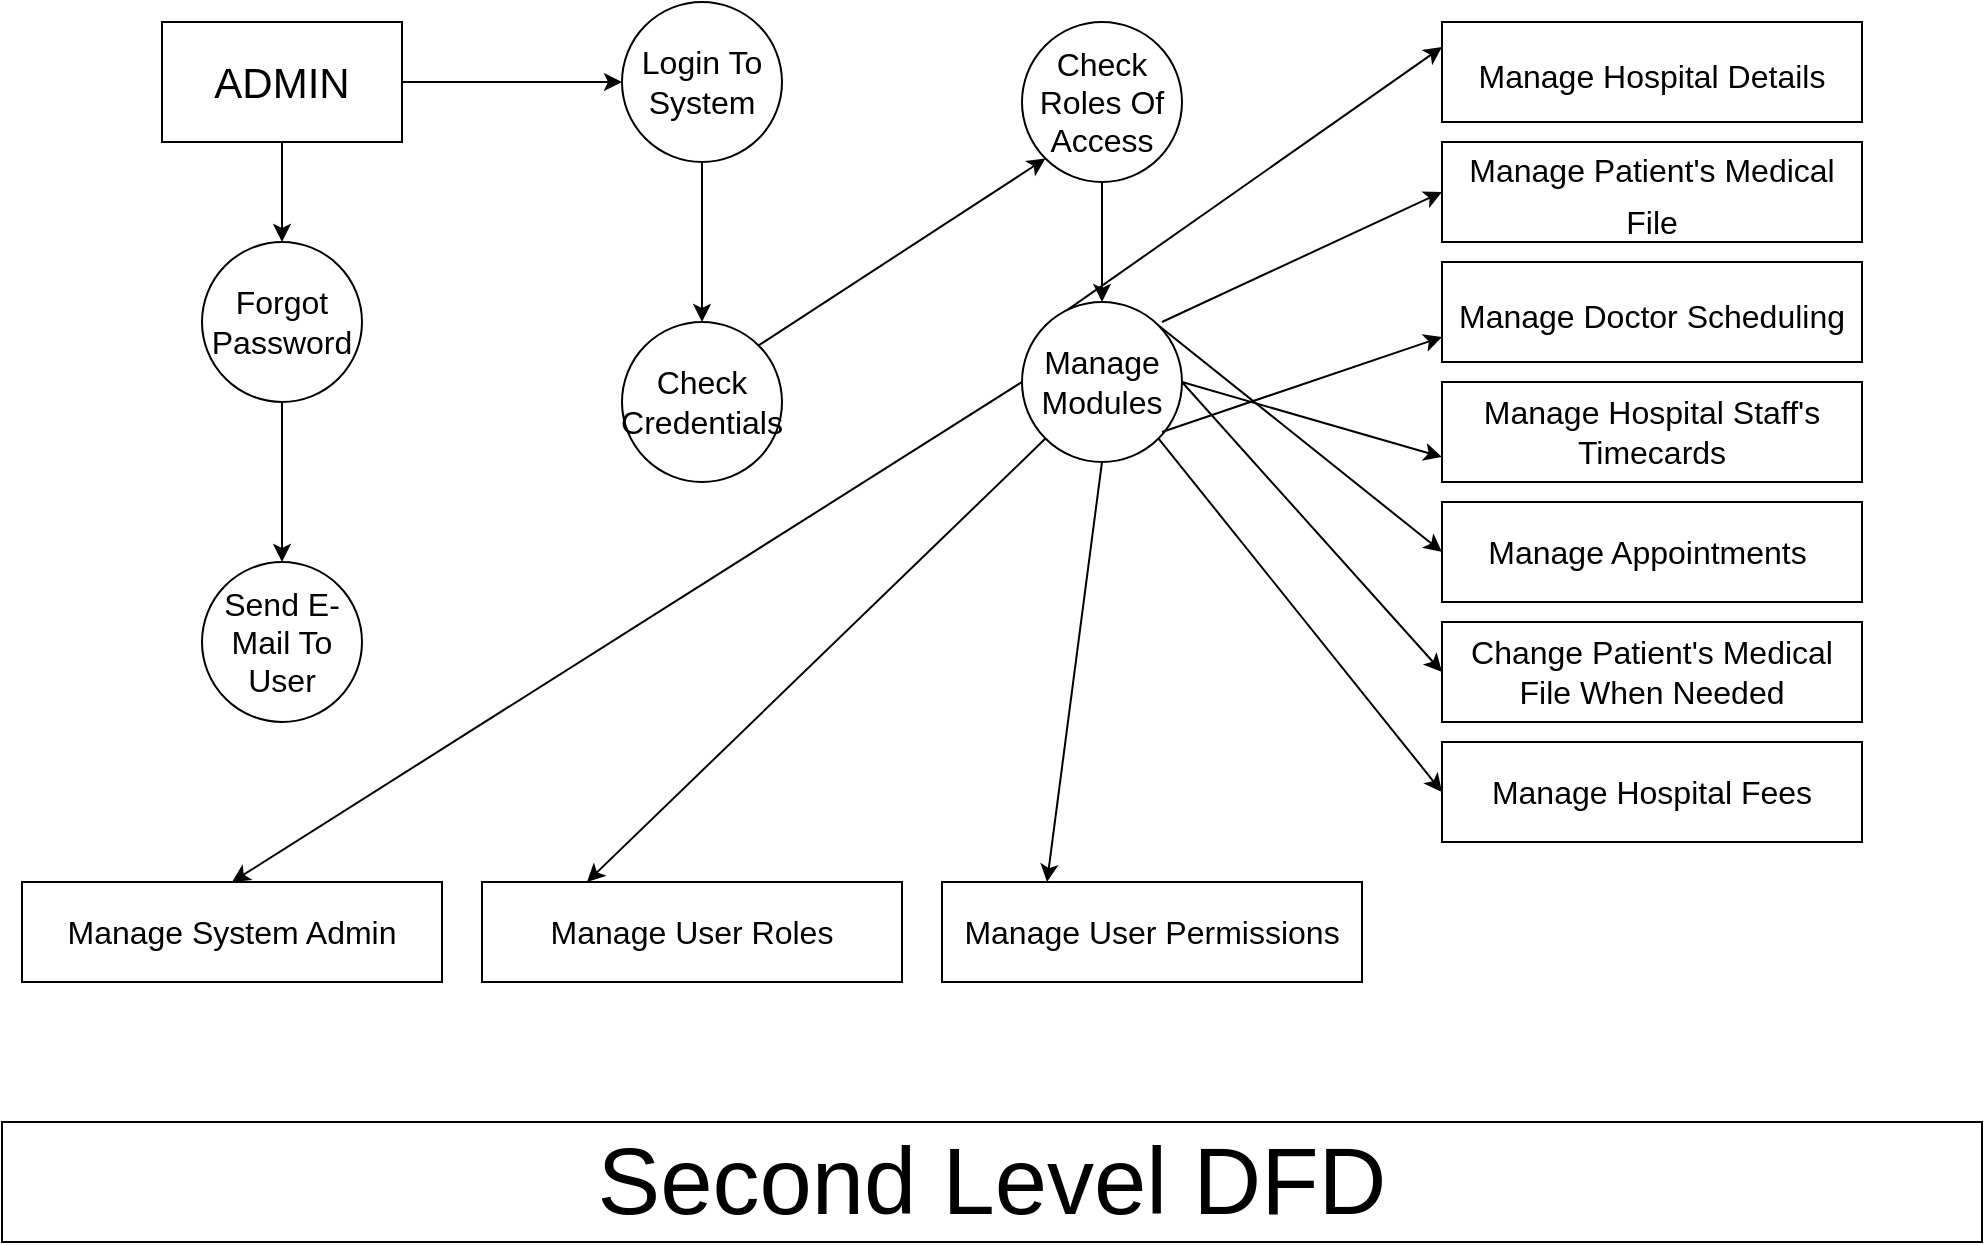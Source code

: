 <mxfile version="20.8.13" type="github">
  <diagram name="Page-1" id="cy-e9LSC8dvup2PbgH7E">
    <mxGraphModel dx="1900" dy="491" grid="1" gridSize="10" guides="1" tooltips="1" connect="1" arrows="1" fold="1" page="1" pageScale="1" pageWidth="850" pageHeight="1100" math="0" shadow="0">
      <root>
        <mxCell id="0" />
        <mxCell id="1" parent="0" />
        <mxCell id="8Ecgdwyz300ei4zrtxOE-8" style="edgeStyle=orthogonalEdgeStyle;rounded=0;orthogonalLoop=1;jettySize=auto;html=1;exitX=0.5;exitY=1;exitDx=0;exitDy=0;entryX=0.5;entryY=0;entryDx=0;entryDy=0;fontSize=21;" edge="1" parent="1" source="8Ecgdwyz300ei4zrtxOE-1" target="8Ecgdwyz300ei4zrtxOE-2">
          <mxGeometry relative="1" as="geometry" />
        </mxCell>
        <mxCell id="8Ecgdwyz300ei4zrtxOE-11" style="edgeStyle=orthogonalEdgeStyle;rounded=0;orthogonalLoop=1;jettySize=auto;html=1;exitX=1;exitY=0.5;exitDx=0;exitDy=0;entryX=0;entryY=0.5;entryDx=0;entryDy=0;fontSize=21;" edge="1" parent="1" source="8Ecgdwyz300ei4zrtxOE-1" target="8Ecgdwyz300ei4zrtxOE-4">
          <mxGeometry relative="1" as="geometry" />
        </mxCell>
        <mxCell id="8Ecgdwyz300ei4zrtxOE-1" value="&lt;font style=&quot;font-size: 21px;&quot;&gt;ADMIN&lt;/font&gt;" style="rounded=0;whiteSpace=wrap;html=1;" vertex="1" parent="1">
          <mxGeometry x="70" y="50" width="120" height="60" as="geometry" />
        </mxCell>
        <mxCell id="8Ecgdwyz300ei4zrtxOE-9" style="edgeStyle=orthogonalEdgeStyle;rounded=0;orthogonalLoop=1;jettySize=auto;html=1;exitX=0.5;exitY=1;exitDx=0;exitDy=0;fontSize=21;" edge="1" parent="1" source="8Ecgdwyz300ei4zrtxOE-2" target="8Ecgdwyz300ei4zrtxOE-3">
          <mxGeometry relative="1" as="geometry" />
        </mxCell>
        <mxCell id="8Ecgdwyz300ei4zrtxOE-2" value="Forgot Password" style="ellipse;whiteSpace=wrap;html=1;aspect=fixed;fontSize=16;" vertex="1" parent="1">
          <mxGeometry x="90" y="160" width="80" height="80" as="geometry" />
        </mxCell>
        <mxCell id="8Ecgdwyz300ei4zrtxOE-3" value="Send E-Mail To User" style="ellipse;whiteSpace=wrap;html=1;aspect=fixed;fontSize=16;" vertex="1" parent="1">
          <mxGeometry x="90" y="320" width="80" height="80" as="geometry" />
        </mxCell>
        <mxCell id="8Ecgdwyz300ei4zrtxOE-12" style="edgeStyle=orthogonalEdgeStyle;rounded=0;orthogonalLoop=1;jettySize=auto;html=1;exitX=0.5;exitY=1;exitDx=0;exitDy=0;entryX=0.5;entryY=0;entryDx=0;entryDy=0;fontSize=21;" edge="1" parent="1" source="8Ecgdwyz300ei4zrtxOE-4" target="8Ecgdwyz300ei4zrtxOE-6">
          <mxGeometry relative="1" as="geometry" />
        </mxCell>
        <mxCell id="8Ecgdwyz300ei4zrtxOE-4" value="Login To System" style="ellipse;whiteSpace=wrap;html=1;aspect=fixed;fontSize=16;" vertex="1" parent="1">
          <mxGeometry x="300" y="40" width="80" height="80" as="geometry" />
        </mxCell>
        <mxCell id="8Ecgdwyz300ei4zrtxOE-14" style="edgeStyle=none;rounded=0;orthogonalLoop=1;jettySize=auto;html=1;exitX=0.5;exitY=1;exitDx=0;exitDy=0;fontSize=21;" edge="1" parent="1" source="8Ecgdwyz300ei4zrtxOE-5" target="8Ecgdwyz300ei4zrtxOE-7">
          <mxGeometry relative="1" as="geometry" />
        </mxCell>
        <mxCell id="8Ecgdwyz300ei4zrtxOE-5" value="Check Roles Of Access" style="ellipse;whiteSpace=wrap;html=1;aspect=fixed;fontSize=16;" vertex="1" parent="1">
          <mxGeometry x="500" y="50" width="80" height="80" as="geometry" />
        </mxCell>
        <mxCell id="8Ecgdwyz300ei4zrtxOE-13" style="rounded=0;orthogonalLoop=1;jettySize=auto;html=1;exitX=1;exitY=0;exitDx=0;exitDy=0;fontSize=21;entryX=0;entryY=1;entryDx=0;entryDy=0;" edge="1" parent="1" source="8Ecgdwyz300ei4zrtxOE-6" target="8Ecgdwyz300ei4zrtxOE-5">
          <mxGeometry relative="1" as="geometry">
            <mxPoint x="410" y="70" as="targetPoint" />
          </mxGeometry>
        </mxCell>
        <mxCell id="8Ecgdwyz300ei4zrtxOE-6" value="Check Credentials" style="ellipse;whiteSpace=wrap;html=1;aspect=fixed;fontSize=16;" vertex="1" parent="1">
          <mxGeometry x="300" y="200" width="80" height="80" as="geometry" />
        </mxCell>
        <mxCell id="8Ecgdwyz300ei4zrtxOE-31" style="edgeStyle=none;rounded=0;orthogonalLoop=1;jettySize=auto;html=1;exitX=0.5;exitY=1;exitDx=0;exitDy=0;entryX=0.25;entryY=0;entryDx=0;entryDy=0;fontSize=21;" edge="1" parent="1" source="8Ecgdwyz300ei4zrtxOE-7" target="8Ecgdwyz300ei4zrtxOE-26">
          <mxGeometry relative="1" as="geometry" />
        </mxCell>
        <mxCell id="8Ecgdwyz300ei4zrtxOE-32" style="edgeStyle=none;rounded=0;orthogonalLoop=1;jettySize=auto;html=1;exitX=0;exitY=1;exitDx=0;exitDy=0;entryX=0.25;entryY=0;entryDx=0;entryDy=0;fontSize=21;" edge="1" parent="1" source="8Ecgdwyz300ei4zrtxOE-7" target="8Ecgdwyz300ei4zrtxOE-29">
          <mxGeometry relative="1" as="geometry" />
        </mxCell>
        <mxCell id="8Ecgdwyz300ei4zrtxOE-33" style="edgeStyle=none;rounded=0;orthogonalLoop=1;jettySize=auto;html=1;exitX=0;exitY=0.5;exitDx=0;exitDy=0;entryX=0.5;entryY=0;entryDx=0;entryDy=0;fontSize=21;" edge="1" parent="1" source="8Ecgdwyz300ei4zrtxOE-7" target="8Ecgdwyz300ei4zrtxOE-30">
          <mxGeometry relative="1" as="geometry" />
        </mxCell>
        <mxCell id="8Ecgdwyz300ei4zrtxOE-34" style="edgeStyle=none;rounded=0;orthogonalLoop=1;jettySize=auto;html=1;exitX=1;exitY=1;exitDx=0;exitDy=0;entryX=0;entryY=0.5;entryDx=0;entryDy=0;fontSize=21;" edge="1" parent="1" source="8Ecgdwyz300ei4zrtxOE-7" target="8Ecgdwyz300ei4zrtxOE-27">
          <mxGeometry relative="1" as="geometry" />
        </mxCell>
        <mxCell id="8Ecgdwyz300ei4zrtxOE-35" style="edgeStyle=none;rounded=0;orthogonalLoop=1;jettySize=auto;html=1;exitX=1;exitY=0.5;exitDx=0;exitDy=0;entryX=0;entryY=0.5;entryDx=0;entryDy=0;fontSize=21;" edge="1" parent="1" source="8Ecgdwyz300ei4zrtxOE-7">
          <mxGeometry relative="1" as="geometry">
            <mxPoint x="710" y="375" as="targetPoint" />
          </mxGeometry>
        </mxCell>
        <mxCell id="8Ecgdwyz300ei4zrtxOE-36" style="edgeStyle=none;rounded=0;orthogonalLoop=1;jettySize=auto;html=1;exitX=1;exitY=0;exitDx=0;exitDy=0;entryX=0;entryY=0.5;entryDx=0;entryDy=0;fontSize=21;" edge="1" parent="1" source="8Ecgdwyz300ei4zrtxOE-7" target="8Ecgdwyz300ei4zrtxOE-16">
          <mxGeometry relative="1" as="geometry" />
        </mxCell>
        <mxCell id="8Ecgdwyz300ei4zrtxOE-37" style="edgeStyle=none;rounded=0;orthogonalLoop=1;jettySize=auto;html=1;exitX=0;exitY=0;exitDx=0;exitDy=0;entryX=0;entryY=0.25;entryDx=0;entryDy=0;fontSize=21;" edge="1" parent="1" source="8Ecgdwyz300ei4zrtxOE-7" target="8Ecgdwyz300ei4zrtxOE-15">
          <mxGeometry relative="1" as="geometry" />
        </mxCell>
        <mxCell id="8Ecgdwyz300ei4zrtxOE-7" value="Manage Modules" style="ellipse;whiteSpace=wrap;html=1;aspect=fixed;fontSize=16;" vertex="1" parent="1">
          <mxGeometry x="500" y="190" width="80" height="80" as="geometry" />
        </mxCell>
        <mxCell id="8Ecgdwyz300ei4zrtxOE-15" value="&lt;font style=&quot;font-size: 16px;&quot;&gt;Manage Hospital Details&lt;/font&gt;" style="rounded=0;whiteSpace=wrap;html=1;fontSize=21;" vertex="1" parent="1">
          <mxGeometry x="710" y="50" width="210" height="50" as="geometry" />
        </mxCell>
        <mxCell id="8Ecgdwyz300ei4zrtxOE-16" value="Manage Appointments&lt;span style=&quot;white-space: pre;&quot;&gt;	&lt;/span&gt;" style="rounded=0;whiteSpace=wrap;html=1;fontSize=21;" vertex="1" parent="1">
          <mxGeometry x="710" y="290" width="210" height="50" as="geometry" />
        </mxCell>
        <mxCell id="8Ecgdwyz300ei4zrtxOE-17" value="&lt;font style=&quot;font-size: 16px;&quot;&gt;Manage Patient&#39;s Medical File&lt;/font&gt;" style="rounded=0;whiteSpace=wrap;html=1;fontSize=21;" vertex="1" parent="1">
          <mxGeometry x="710" y="110" width="210" height="50" as="geometry" />
        </mxCell>
        <mxCell id="8Ecgdwyz300ei4zrtxOE-18" value="&lt;font style=&quot;font-size: 16px;&quot;&gt;Manage Doctor Scheduling&lt;/font&gt;" style="rounded=0;whiteSpace=wrap;html=1;fontSize=21;" vertex="1" parent="1">
          <mxGeometry x="710" y="170" width="210" height="50" as="geometry" />
        </mxCell>
        <mxCell id="8Ecgdwyz300ei4zrtxOE-19" value="Manage Hospital Staff&#39;s Timecards" style="rounded=0;whiteSpace=wrap;html=1;fontSize=16;" vertex="1" parent="1">
          <mxGeometry x="710" y="230" width="210" height="50" as="geometry" />
        </mxCell>
        <mxCell id="8Ecgdwyz300ei4zrtxOE-26" value="Manage User Permissions" style="rounded=0;whiteSpace=wrap;html=1;fontSize=16;" vertex="1" parent="1">
          <mxGeometry x="460" y="480" width="210" height="50" as="geometry" />
        </mxCell>
        <mxCell id="8Ecgdwyz300ei4zrtxOE-27" value="Manage Hospital Fees" style="rounded=0;whiteSpace=wrap;html=1;fontSize=21;" vertex="1" parent="1">
          <mxGeometry x="710" y="410" width="210" height="50" as="geometry" />
        </mxCell>
        <mxCell id="8Ecgdwyz300ei4zrtxOE-29" value="Manage User Roles" style="rounded=0;whiteSpace=wrap;html=1;fontSize=16;" vertex="1" parent="1">
          <mxGeometry x="230" y="480" width="210" height="50" as="geometry" />
        </mxCell>
        <mxCell id="8Ecgdwyz300ei4zrtxOE-30" value="Manage System Admin" style="rounded=0;whiteSpace=wrap;html=1;fontSize=16;" vertex="1" parent="1">
          <mxGeometry y="480" width="210" height="50" as="geometry" />
        </mxCell>
        <mxCell id="8Ecgdwyz300ei4zrtxOE-38" value="" style="endArrow=classic;html=1;rounded=0;fontSize=21;entryX=0;entryY=0.5;entryDx=0;entryDy=0;" edge="1" parent="1" target="8Ecgdwyz300ei4zrtxOE-17">
          <mxGeometry width="50" height="50" relative="1" as="geometry">
            <mxPoint x="570" y="200" as="sourcePoint" />
            <mxPoint x="620" y="150" as="targetPoint" />
          </mxGeometry>
        </mxCell>
        <mxCell id="8Ecgdwyz300ei4zrtxOE-39" value="" style="endArrow=classic;html=1;rounded=0;fontSize=21;entryX=0;entryY=0.75;entryDx=0;entryDy=0;" edge="1" parent="1" target="8Ecgdwyz300ei4zrtxOE-19">
          <mxGeometry width="50" height="50" relative="1" as="geometry">
            <mxPoint x="580" y="230" as="sourcePoint" />
            <mxPoint x="720" y="165" as="targetPoint" />
          </mxGeometry>
        </mxCell>
        <mxCell id="8Ecgdwyz300ei4zrtxOE-40" value="" style="endArrow=classic;html=1;rounded=0;fontSize=21;entryX=0;entryY=0.75;entryDx=0;entryDy=0;" edge="1" parent="1" target="8Ecgdwyz300ei4zrtxOE-18">
          <mxGeometry width="50" height="50" relative="1" as="geometry">
            <mxPoint x="570" y="255" as="sourcePoint" />
            <mxPoint x="710" y="190" as="targetPoint" />
          </mxGeometry>
        </mxCell>
        <mxCell id="8Ecgdwyz300ei4zrtxOE-41" value="Manage Hospital Fees" style="rounded=0;whiteSpace=wrap;html=1;fontSize=16;" vertex="1" parent="1">
          <mxGeometry x="710" y="410" width="210" height="50" as="geometry" />
        </mxCell>
        <mxCell id="8Ecgdwyz300ei4zrtxOE-42" value="Change Patient&#39;s Medical File When Needed" style="rounded=0;whiteSpace=wrap;html=1;fontSize=16;" vertex="1" parent="1">
          <mxGeometry x="710" y="350" width="210" height="50" as="geometry" />
        </mxCell>
        <mxCell id="8Ecgdwyz300ei4zrtxOE-43" value="Manage Appointments&lt;span style=&quot;white-space: pre; font-size: 16px;&quot;&gt;	&lt;/span&gt;" style="rounded=0;whiteSpace=wrap;html=1;fontSize=16;" vertex="1" parent="1">
          <mxGeometry x="710" y="290" width="210" height="50" as="geometry" />
        </mxCell>
        <mxCell id="8Ecgdwyz300ei4zrtxOE-45" value="&lt;font style=&quot;font-size: 47px;&quot;&gt;Second Level DFD&lt;/font&gt;" style="rounded=0;whiteSpace=wrap;html=1;fontSize=16;" vertex="1" parent="1">
          <mxGeometry x="-10" y="600" width="990" height="60" as="geometry" />
        </mxCell>
      </root>
    </mxGraphModel>
  </diagram>
</mxfile>
